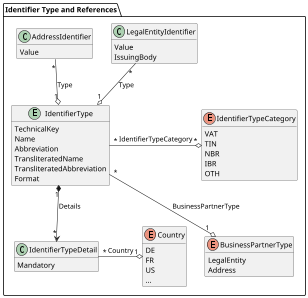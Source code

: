 
@startuml identifier-type

skinparam dpi 50

package "Identifier Type and References" {

  class LegalEntityIdentifier {
    Value
    IssuingBody
  }

  class AddressIdentifier{
    Value
  }

  entity IdentifierType {
    TechnicalKey
    Name
    Abbreviation
    TransliteratedName
    TransliteratedAbbreviation
    Format
  }

  enum BusinessPartnerType {
    LegalEntity
    Address
  }

  enum IdentifierTypeCategory {
    VAT
    TIN
    NBR
    IBR
    OTH
  }

  class IdentifierTypeDetail {
    Mandatory
  }

  enum Country {
    DE
    FR
    US
    ...
  }

  IdentifierType "*" -d-o "1" BusinessPartnerType : BusinessPartnerType
  IdentifierType "*" -o "*" IdentifierTypeCategory : IdentifierTypeCategory

  LegalEntityIdentifier "*" -d-o "1" IdentifierType : Type
  AddressIdentifier "*" -d-o "1" IdentifierType : Type

  IdentifierType "1" *-d-> "*" IdentifierTypeDetail : Details
  IdentifierTypeDetail "*" -r-o "1" Country : Country
}

hide methods
@enduml